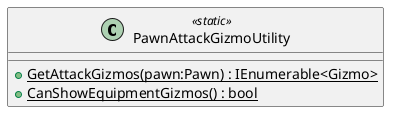 @startuml
class PawnAttackGizmoUtility <<static>> {
    + {static} GetAttackGizmos(pawn:Pawn) : IEnumerable<Gizmo>
    + {static} CanShowEquipmentGizmos() : bool
}
@enduml
